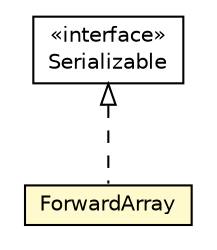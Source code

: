 #!/usr/local/bin/dot
#
# Class diagram 
# Generated by UMLGraph version 5.1 (http://www.umlgraph.org/)
#

digraph G {
	edge [fontname="Helvetica",fontsize=10,labelfontname="Helvetica",labelfontsize=10];
	node [fontname="Helvetica",fontsize=10,shape=plaintext];
	nodesep=0.25;
	ranksep=0.5;
	// pt.ist.fenixframework.adt.skiplist.ForwardArray
	c51306 [label=<<table title="pt.ist.fenixframework.adt.skiplist.ForwardArray" border="0" cellborder="1" cellspacing="0" cellpadding="2" port="p" bgcolor="lemonChiffon" href="./ForwardArray.html">
		<tr><td><table border="0" cellspacing="0" cellpadding="1">
<tr><td align="center" balign="center"> ForwardArray </td></tr>
		</table></td></tr>
		</table>>, fontname="Helvetica", fontcolor="black", fontsize=10.0];
	//pt.ist.fenixframework.adt.skiplist.ForwardArray implements java.io.Serializable
	c51371:p -> c51306:p [dir=back,arrowtail=empty,style=dashed];
	// java.io.Serializable
	c51371 [label=<<table title="java.io.Serializable" border="0" cellborder="1" cellspacing="0" cellpadding="2" port="p" href="http://java.sun.com/j2se/1.4.2/docs/api/java/io/Serializable.html">
		<tr><td><table border="0" cellspacing="0" cellpadding="1">
<tr><td align="center" balign="center"> &#171;interface&#187; </td></tr>
<tr><td align="center" balign="center"> Serializable </td></tr>
		</table></td></tr>
		</table>>, fontname="Helvetica", fontcolor="black", fontsize=10.0];
}

